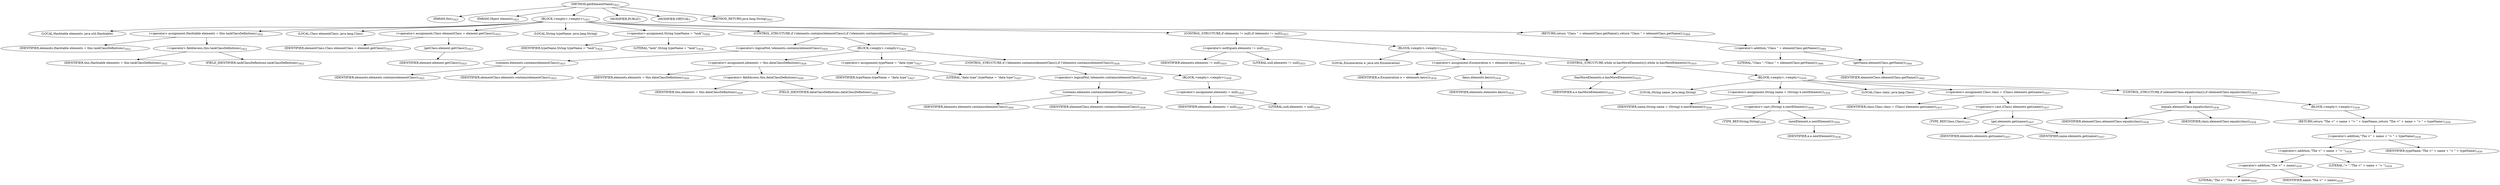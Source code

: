 digraph "getElementName" {  
"3175" [label = <(METHOD,getElementName)<SUB>1821</SUB>> ]
"3176" [label = <(PARAM,this)<SUB>1821</SUB>> ]
"3177" [label = <(PARAM,Object element)<SUB>1821</SUB>> ]
"3178" [label = <(BLOCK,&lt;empty&gt;,&lt;empty&gt;)<SUB>1821</SUB>> ]
"3179" [label = <(LOCAL,Hashtable elements: java.util.Hashtable)> ]
"3180" [label = <(&lt;operator&gt;.assignment,Hashtable elements = this.taskClassDefinitions)<SUB>1822</SUB>> ]
"3181" [label = <(IDENTIFIER,elements,Hashtable elements = this.taskClassDefinitions)<SUB>1822</SUB>> ]
"3182" [label = <(&lt;operator&gt;.fieldAccess,this.taskClassDefinitions)<SUB>1822</SUB>> ]
"3183" [label = <(IDENTIFIER,this,Hashtable elements = this.taskClassDefinitions)<SUB>1822</SUB>> ]
"3184" [label = <(FIELD_IDENTIFIER,taskClassDefinitions,taskClassDefinitions)<SUB>1822</SUB>> ]
"3185" [label = <(LOCAL,Class elementClass: java.lang.Class)> ]
"3186" [label = <(&lt;operator&gt;.assignment,Class elementClass = element.getClass())<SUB>1823</SUB>> ]
"3187" [label = <(IDENTIFIER,elementClass,Class elementClass = element.getClass())<SUB>1823</SUB>> ]
"3188" [label = <(getClass,element.getClass())<SUB>1823</SUB>> ]
"3189" [label = <(IDENTIFIER,element,element.getClass())<SUB>1823</SUB>> ]
"3190" [label = <(LOCAL,String typeName: java.lang.String)> ]
"3191" [label = <(&lt;operator&gt;.assignment,String typeName = &quot;task&quot;)<SUB>1824</SUB>> ]
"3192" [label = <(IDENTIFIER,typeName,String typeName = &quot;task&quot;)<SUB>1824</SUB>> ]
"3193" [label = <(LITERAL,&quot;task&quot;,String typeName = &quot;task&quot;)<SUB>1824</SUB>> ]
"3194" [label = <(CONTROL_STRUCTURE,if (!elements.contains(elementClass)),if (!elements.contains(elementClass)))<SUB>1825</SUB>> ]
"3195" [label = <(&lt;operator&gt;.logicalNot,!elements.contains(elementClass))<SUB>1825</SUB>> ]
"3196" [label = <(contains,elements.contains(elementClass))<SUB>1825</SUB>> ]
"3197" [label = <(IDENTIFIER,elements,elements.contains(elementClass))<SUB>1825</SUB>> ]
"3198" [label = <(IDENTIFIER,elementClass,elements.contains(elementClass))<SUB>1825</SUB>> ]
"3199" [label = <(BLOCK,&lt;empty&gt;,&lt;empty&gt;)<SUB>1825</SUB>> ]
"3200" [label = <(&lt;operator&gt;.assignment,elements = this.dataClassDefinitions)<SUB>1826</SUB>> ]
"3201" [label = <(IDENTIFIER,elements,elements = this.dataClassDefinitions)<SUB>1826</SUB>> ]
"3202" [label = <(&lt;operator&gt;.fieldAccess,this.dataClassDefinitions)<SUB>1826</SUB>> ]
"3203" [label = <(IDENTIFIER,this,elements = this.dataClassDefinitions)<SUB>1826</SUB>> ]
"3204" [label = <(FIELD_IDENTIFIER,dataClassDefinitions,dataClassDefinitions)<SUB>1826</SUB>> ]
"3205" [label = <(&lt;operator&gt;.assignment,typeName = &quot;data type&quot;)<SUB>1827</SUB>> ]
"3206" [label = <(IDENTIFIER,typeName,typeName = &quot;data type&quot;)<SUB>1827</SUB>> ]
"3207" [label = <(LITERAL,&quot;data type&quot;,typeName = &quot;data type&quot;)<SUB>1827</SUB>> ]
"3208" [label = <(CONTROL_STRUCTURE,if (!elements.contains(elementClass)),if (!elements.contains(elementClass)))<SUB>1828</SUB>> ]
"3209" [label = <(&lt;operator&gt;.logicalNot,!elements.contains(elementClass))<SUB>1828</SUB>> ]
"3210" [label = <(contains,elements.contains(elementClass))<SUB>1828</SUB>> ]
"3211" [label = <(IDENTIFIER,elements,elements.contains(elementClass))<SUB>1828</SUB>> ]
"3212" [label = <(IDENTIFIER,elementClass,elements.contains(elementClass))<SUB>1828</SUB>> ]
"3213" [label = <(BLOCK,&lt;empty&gt;,&lt;empty&gt;)<SUB>1828</SUB>> ]
"3214" [label = <(&lt;operator&gt;.assignment,elements = null)<SUB>1829</SUB>> ]
"3215" [label = <(IDENTIFIER,elements,elements = null)<SUB>1829</SUB>> ]
"3216" [label = <(LITERAL,null,elements = null)<SUB>1829</SUB>> ]
"3217" [label = <(CONTROL_STRUCTURE,if (elements != null),if (elements != null))<SUB>1833</SUB>> ]
"3218" [label = <(&lt;operator&gt;.notEquals,elements != null)<SUB>1833</SUB>> ]
"3219" [label = <(IDENTIFIER,elements,elements != null)<SUB>1833</SUB>> ]
"3220" [label = <(LITERAL,null,elements != null)<SUB>1833</SUB>> ]
"3221" [label = <(BLOCK,&lt;empty&gt;,&lt;empty&gt;)<SUB>1833</SUB>> ]
"3222" [label = <(LOCAL,Enumeration e: java.util.Enumeration)> ]
"3223" [label = <(&lt;operator&gt;.assignment,Enumeration e = elements.keys())<SUB>1834</SUB>> ]
"3224" [label = <(IDENTIFIER,e,Enumeration e = elements.keys())<SUB>1834</SUB>> ]
"3225" [label = <(keys,elements.keys())<SUB>1834</SUB>> ]
"3226" [label = <(IDENTIFIER,elements,elements.keys())<SUB>1834</SUB>> ]
"3227" [label = <(CONTROL_STRUCTURE,while (e.hasMoreElements()),while (e.hasMoreElements()))<SUB>1835</SUB>> ]
"3228" [label = <(hasMoreElements,e.hasMoreElements())<SUB>1835</SUB>> ]
"3229" [label = <(IDENTIFIER,e,e.hasMoreElements())<SUB>1835</SUB>> ]
"3230" [label = <(BLOCK,&lt;empty&gt;,&lt;empty&gt;)<SUB>1835</SUB>> ]
"3231" [label = <(LOCAL,String name: java.lang.String)> ]
"3232" [label = <(&lt;operator&gt;.assignment,String name = (String) e.nextElement())<SUB>1836</SUB>> ]
"3233" [label = <(IDENTIFIER,name,String name = (String) e.nextElement())<SUB>1836</SUB>> ]
"3234" [label = <(&lt;operator&gt;.cast,(String) e.nextElement())<SUB>1836</SUB>> ]
"3235" [label = <(TYPE_REF,String,String)<SUB>1836</SUB>> ]
"3236" [label = <(nextElement,e.nextElement())<SUB>1836</SUB>> ]
"3237" [label = <(IDENTIFIER,e,e.nextElement())<SUB>1836</SUB>> ]
"3238" [label = <(LOCAL,Class clazz: java.lang.Class)> ]
"3239" [label = <(&lt;operator&gt;.assignment,Class clazz = (Class) elements.get(name))<SUB>1837</SUB>> ]
"3240" [label = <(IDENTIFIER,clazz,Class clazz = (Class) elements.get(name))<SUB>1837</SUB>> ]
"3241" [label = <(&lt;operator&gt;.cast,(Class) elements.get(name))<SUB>1837</SUB>> ]
"3242" [label = <(TYPE_REF,Class,Class)<SUB>1837</SUB>> ]
"3243" [label = <(get,elements.get(name))<SUB>1837</SUB>> ]
"3244" [label = <(IDENTIFIER,elements,elements.get(name))<SUB>1837</SUB>> ]
"3245" [label = <(IDENTIFIER,name,elements.get(name))<SUB>1837</SUB>> ]
"3246" [label = <(CONTROL_STRUCTURE,if (elementClass.equals(clazz)),if (elementClass.equals(clazz)))<SUB>1838</SUB>> ]
"3247" [label = <(equals,elementClass.equals(clazz))<SUB>1838</SUB>> ]
"3248" [label = <(IDENTIFIER,elementClass,elementClass.equals(clazz))<SUB>1838</SUB>> ]
"3249" [label = <(IDENTIFIER,clazz,elementClass.equals(clazz))<SUB>1838</SUB>> ]
"3250" [label = <(BLOCK,&lt;empty&gt;,&lt;empty&gt;)<SUB>1838</SUB>> ]
"3251" [label = <(RETURN,return &quot;The &lt;&quot; + name + &quot;&gt; &quot; + typeName;,return &quot;The &lt;&quot; + name + &quot;&gt; &quot; + typeName;)<SUB>1839</SUB>> ]
"3252" [label = <(&lt;operator&gt;.addition,&quot;The &lt;&quot; + name + &quot;&gt; &quot; + typeName)<SUB>1839</SUB>> ]
"3253" [label = <(&lt;operator&gt;.addition,&quot;The &lt;&quot; + name + &quot;&gt; &quot;)<SUB>1839</SUB>> ]
"3254" [label = <(&lt;operator&gt;.addition,&quot;The &lt;&quot; + name)<SUB>1839</SUB>> ]
"3255" [label = <(LITERAL,&quot;The &lt;&quot;,&quot;The &lt;&quot; + name)<SUB>1839</SUB>> ]
"3256" [label = <(IDENTIFIER,name,&quot;The &lt;&quot; + name)<SUB>1839</SUB>> ]
"3257" [label = <(LITERAL,&quot;&gt; &quot;,&quot;The &lt;&quot; + name + &quot;&gt; &quot;)<SUB>1839</SUB>> ]
"3258" [label = <(IDENTIFIER,typeName,&quot;The &lt;&quot; + name + &quot;&gt; &quot; + typeName)<SUB>1839</SUB>> ]
"3259" [label = <(RETURN,return &quot;Class &quot; + elementClass.getName();,return &quot;Class &quot; + elementClass.getName();)<SUB>1844</SUB>> ]
"3260" [label = <(&lt;operator&gt;.addition,&quot;Class &quot; + elementClass.getName())<SUB>1844</SUB>> ]
"3261" [label = <(LITERAL,&quot;Class &quot;,&quot;Class &quot; + elementClass.getName())<SUB>1844</SUB>> ]
"3262" [label = <(getName,elementClass.getName())<SUB>1844</SUB>> ]
"3263" [label = <(IDENTIFIER,elementClass,elementClass.getName())<SUB>1844</SUB>> ]
"3264" [label = <(MODIFIER,PUBLIC)> ]
"3265" [label = <(MODIFIER,VIRTUAL)> ]
"3266" [label = <(METHOD_RETURN,java.lang.String)<SUB>1821</SUB>> ]
  "3175" -> "3176" 
  "3175" -> "3177" 
  "3175" -> "3178" 
  "3175" -> "3264" 
  "3175" -> "3265" 
  "3175" -> "3266" 
  "3178" -> "3179" 
  "3178" -> "3180" 
  "3178" -> "3185" 
  "3178" -> "3186" 
  "3178" -> "3190" 
  "3178" -> "3191" 
  "3178" -> "3194" 
  "3178" -> "3217" 
  "3178" -> "3259" 
  "3180" -> "3181" 
  "3180" -> "3182" 
  "3182" -> "3183" 
  "3182" -> "3184" 
  "3186" -> "3187" 
  "3186" -> "3188" 
  "3188" -> "3189" 
  "3191" -> "3192" 
  "3191" -> "3193" 
  "3194" -> "3195" 
  "3194" -> "3199" 
  "3195" -> "3196" 
  "3196" -> "3197" 
  "3196" -> "3198" 
  "3199" -> "3200" 
  "3199" -> "3205" 
  "3199" -> "3208" 
  "3200" -> "3201" 
  "3200" -> "3202" 
  "3202" -> "3203" 
  "3202" -> "3204" 
  "3205" -> "3206" 
  "3205" -> "3207" 
  "3208" -> "3209" 
  "3208" -> "3213" 
  "3209" -> "3210" 
  "3210" -> "3211" 
  "3210" -> "3212" 
  "3213" -> "3214" 
  "3214" -> "3215" 
  "3214" -> "3216" 
  "3217" -> "3218" 
  "3217" -> "3221" 
  "3218" -> "3219" 
  "3218" -> "3220" 
  "3221" -> "3222" 
  "3221" -> "3223" 
  "3221" -> "3227" 
  "3223" -> "3224" 
  "3223" -> "3225" 
  "3225" -> "3226" 
  "3227" -> "3228" 
  "3227" -> "3230" 
  "3228" -> "3229" 
  "3230" -> "3231" 
  "3230" -> "3232" 
  "3230" -> "3238" 
  "3230" -> "3239" 
  "3230" -> "3246" 
  "3232" -> "3233" 
  "3232" -> "3234" 
  "3234" -> "3235" 
  "3234" -> "3236" 
  "3236" -> "3237" 
  "3239" -> "3240" 
  "3239" -> "3241" 
  "3241" -> "3242" 
  "3241" -> "3243" 
  "3243" -> "3244" 
  "3243" -> "3245" 
  "3246" -> "3247" 
  "3246" -> "3250" 
  "3247" -> "3248" 
  "3247" -> "3249" 
  "3250" -> "3251" 
  "3251" -> "3252" 
  "3252" -> "3253" 
  "3252" -> "3258" 
  "3253" -> "3254" 
  "3253" -> "3257" 
  "3254" -> "3255" 
  "3254" -> "3256" 
  "3259" -> "3260" 
  "3260" -> "3261" 
  "3260" -> "3262" 
  "3262" -> "3263" 
}

